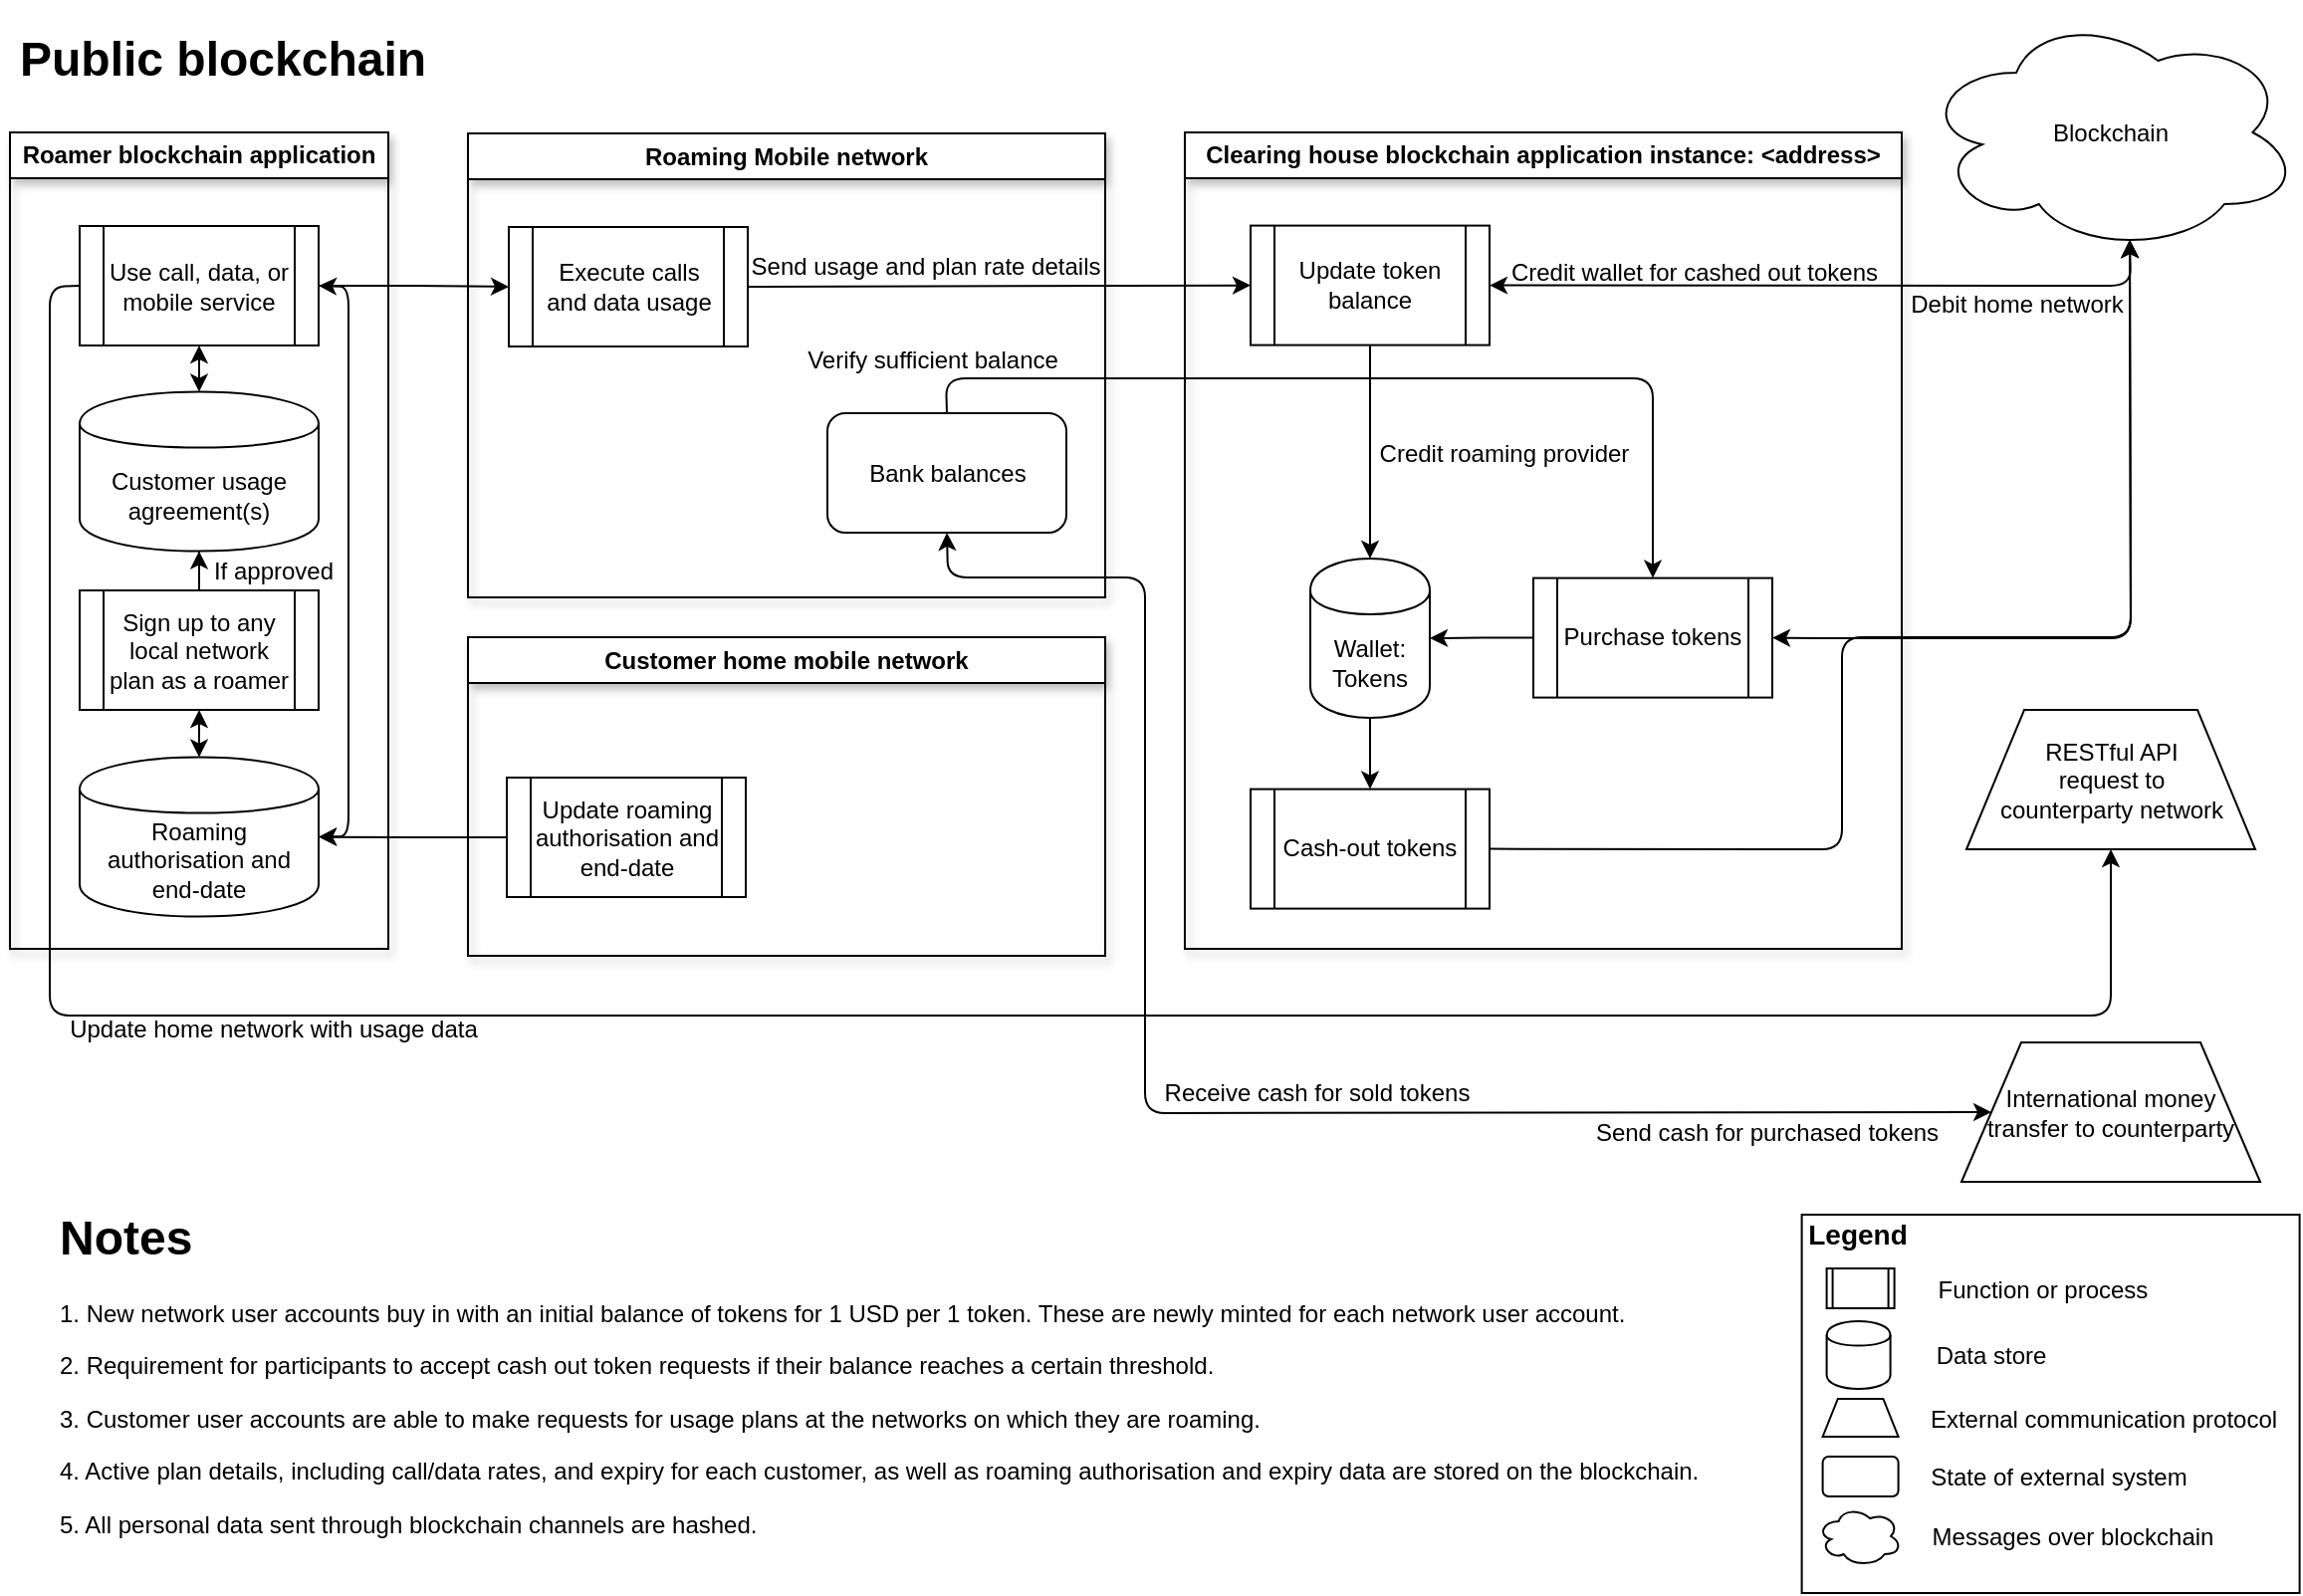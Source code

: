 <mxfile version="10.6.3" type="device"><diagram name="Page-1" id="e7e014a7-5840-1c2e-5031-d8a46d1fe8dd"><mxGraphModel dx="994" dy="427" grid="1" gridSize="10" guides="1" tooltips="1" connect="1" arrows="1" fold="1" page="1" pageScale="1" pageWidth="1169" pageHeight="826" background="#ffffff" math="0" shadow="0"><root><mxCell id="0"/><mxCell id="1" parent="0"/><mxCell id="2" value="Roaming Mobile network" style="swimlane;whiteSpace=wrap;shadow=1;" parent="1" vertex="1"><mxGeometry x="240" y="87" width="320" height="233" as="geometry"/></mxCell><mxCell id="fIN3EfSYG7Mjtm2Q3qXH-115" value="Execute calls and data usage" style="shape=process;whiteSpace=wrap;html=1;backgroundOutline=1;" parent="2" vertex="1"><mxGeometry x="20.5" y="47" width="120" height="60" as="geometry"/></mxCell><mxCell id="fIN3EfSYG7Mjtm2Q3qXH-173" value="Bank balances" style="rounded=1;whiteSpace=wrap;html=1;" parent="2" vertex="1"><mxGeometry x="180.5" y="140.5" width="120" height="60" as="geometry"/></mxCell><mxCell id="Cu_PuP5jn8l2eVvUZVtX-14" value="Verify sufficient balance" style="text;html=1;strokeColor=none;fillColor=none;align=center;verticalAlign=middle;whiteSpace=wrap;rounded=0;" parent="2" vertex="1"><mxGeometry x="147" y="103.5" width="173" height="20" as="geometry"/></mxCell><mxCell id="x-_bz8Xf77ziPbikh2ib-6" value="Customer home mobile network" style="swimlane;whiteSpace=wrap;shadow=1;" vertex="1" parent="1"><mxGeometry x="240" y="340" width="320" height="160" as="geometry"/></mxCell><mxCell id="x-_bz8Xf77ziPbikh2ib-11" value="Update roaming authorisation and end-date" style="shape=process;whiteSpace=wrap;html=1;backgroundOutline=1;" vertex="1" parent="x-_bz8Xf77ziPbikh2ib-6"><mxGeometry x="19.5" y="70.5" width="120" height="60" as="geometry"/></mxCell><mxCell id="3" value="Clearing house blockchain application instance: &lt;address&gt;" style="swimlane;whiteSpace=wrap;shadow=1;" parent="1" vertex="1"><mxGeometry x="600" y="86.5" width="360" height="410" as="geometry"/></mxCell><mxCell id="Cu_PuP5jn8l2eVvUZVtX-3" value="" style="edgeStyle=orthogonalEdgeStyle;rounded=0;orthogonalLoop=1;jettySize=auto;html=1;" parent="3" source="fIN3EfSYG7Mjtm2Q3qXH-87" target="fIN3EfSYG7Mjtm2Q3qXH-170" edge="1"><mxGeometry relative="1" as="geometry"/></mxCell><mxCell id="fIN3EfSYG7Mjtm2Q3qXH-87" value="Wallet:&lt;br&gt;Tokens&lt;br&gt;" style="shape=cylinder;whiteSpace=wrap;html=1;boundedLbl=1;backgroundOutline=1;" parent="3" vertex="1"><mxGeometry x="63" y="214" width="60" height="80" as="geometry"/></mxCell><mxCell id="fIN3EfSYG7Mjtm2Q3qXH-122" value="" style="edgeStyle=orthogonalEdgeStyle;rounded=0;orthogonalLoop=1;jettySize=auto;html=1;" parent="3" source="fIN3EfSYG7Mjtm2Q3qXH-95" target="fIN3EfSYG7Mjtm2Q3qXH-87" edge="1"><mxGeometry relative="1" as="geometry"/></mxCell><mxCell id="fIN3EfSYG7Mjtm2Q3qXH-95" value="Update token balance&lt;br&gt;" style="shape=process;whiteSpace=wrap;html=1;backgroundOutline=1;" parent="3" vertex="1"><mxGeometry x="33" y="46.8" width="120" height="60" as="geometry"/></mxCell><mxCell id="fIN3EfSYG7Mjtm2Q3qXH-132" value="Credit roaming provider" style="text;html=1;strokeColor=none;fillColor=none;align=center;verticalAlign=middle;whiteSpace=wrap;rounded=0;" parent="3" vertex="1"><mxGeometry x="93" y="151" width="135" height="20" as="geometry"/></mxCell><mxCell id="fIN3EfSYG7Mjtm2Q3qXH-144" value="Credit wallet for cashed out tokens" style="text;html=1;strokeColor=none;fillColor=none;align=center;verticalAlign=middle;whiteSpace=wrap;rounded=0;" parent="3" vertex="1"><mxGeometry x="151" y="64" width="210" height="13" as="geometry"/></mxCell><mxCell id="fIN3EfSYG7Mjtm2Q3qXH-167" value="" style="edgeStyle=orthogonalEdgeStyle;rounded=0;orthogonalLoop=1;jettySize=auto;html=1;" parent="3" source="fIN3EfSYG7Mjtm2Q3qXH-166" target="fIN3EfSYG7Mjtm2Q3qXH-87" edge="1"><mxGeometry relative="1" as="geometry"/></mxCell><mxCell id="fIN3EfSYG7Mjtm2Q3qXH-166" value="Purchase tokens&lt;br&gt;" style="shape=process;whiteSpace=wrap;html=1;backgroundOutline=1;" parent="3" vertex="1"><mxGeometry x="175" y="223.8" width="120" height="60" as="geometry"/></mxCell><mxCell id="fIN3EfSYG7Mjtm2Q3qXH-170" value="Cash-out tokens&lt;br&gt;" style="shape=process;whiteSpace=wrap;html=1;backgroundOutline=1;" parent="3" vertex="1"><mxGeometry x="33" y="329.8" width="120" height="60" as="geometry"/></mxCell><mxCell id="fIN3EfSYG7Mjtm2Q3qXH-61" value="&lt;h1&gt;Notes&lt;/h1&gt;&lt;p&gt;1. New network user accounts buy in with an initial balance of tokens for 1 USD per 1 token. These are newly minted for each network user account.&lt;/p&gt;&lt;p&gt;2. Requirement for participants to accept cash out token requests if their balance reaches a certain threshold.&lt;/p&gt;&lt;p&gt;3. Customer user accounts are able to make requests for usage plans at the networks on which they are roaming.&lt;/p&gt;&lt;p&gt;4. Active plan details, including call/data rates, and expiry for each customer, as well as roaming authorisation and expiry data are stored on the blockchain.&lt;/p&gt;&lt;p&gt;5. All personal data sent through blockchain channels are hashed.&lt;/p&gt;" style="text;html=1;strokeColor=none;fillColor=none;spacing=5;spacingTop=-20;whiteSpace=wrap;overflow=hidden;rounded=0;" parent="1" vertex="1"><mxGeometry x="30" y="622" width="870" height="189" as="geometry"/></mxCell><mxCell id="fIN3EfSYG7Mjtm2Q3qXH-74" value="Blockchain&lt;br&gt;" style="ellipse;shape=cloud;whiteSpace=wrap;html=1;" parent="1" vertex="1"><mxGeometry x="970" y="26.5" width="190" height="120" as="geometry"/></mxCell><mxCell id="fIN3EfSYG7Mjtm2Q3qXH-177" value="" style="endArrow=classic;startArrow=classic;html=1;exitX=1;exitY=0.5;exitDx=0;exitDy=0;entryX=0.55;entryY=0.95;entryDx=0;entryDy=0;entryPerimeter=0;" parent="1" source="fIN3EfSYG7Mjtm2Q3qXH-166" target="fIN3EfSYG7Mjtm2Q3qXH-74" edge="1"><mxGeometry width="50" height="50" relative="1" as="geometry"><mxPoint x="383" y="456.5" as="sourcePoint"/><mxPoint x="530" y="206.5" as="targetPoint"/><Array as="points"><mxPoint x="930" y="340.5"/><mxPoint x="1075" y="340.5"/></Array></mxGeometry></mxCell><mxCell id="fIN3EfSYG7Mjtm2Q3qXH-183" value="" style="endArrow=classic;html=1;exitX=0.5;exitY=0;exitDx=0;exitDy=0;entryX=0.5;entryY=0;entryDx=0;entryDy=0;" parent="1" source="fIN3EfSYG7Mjtm2Q3qXH-173" target="fIN3EfSYG7Mjtm2Q3qXH-166" edge="1"><mxGeometry width="50" height="50" relative="1" as="geometry"><mxPoint x="220" y="826.5" as="sourcePoint"/><mxPoint x="270" y="776.5" as="targetPoint"/><Array as="points"><mxPoint x="480" y="210"/><mxPoint x="835" y="210"/></Array></mxGeometry></mxCell><mxCell id="fIN3EfSYG7Mjtm2Q3qXH-184" value="&lt;h1&gt;Public blockchain&lt;/h1&gt;" style="text;html=1;strokeColor=none;fillColor=none;spacing=5;spacingTop=-20;whiteSpace=wrap;overflow=hidden;rounded=0;" parent="1" vertex="1"><mxGeometry x="10" y="30" width="520" height="33" as="geometry"/></mxCell><mxCell id="VaGMhw3e7B8j_ls9pX9n-3" value="RESTful API &lt;br&gt;request to&lt;br&gt;counterparty network&lt;br&gt;" style="shape=trapezoid;perimeter=trapezoidPerimeter;whiteSpace=wrap;html=1;" parent="1" vertex="1"><mxGeometry x="992.5" y="376.5" width="145" height="70" as="geometry"/></mxCell><mxCell id="Cu_PuP5jn8l2eVvUZVtX-4" value="" style="endArrow=classic;startArrow=classic;html=1;entryX=1;entryY=0.5;entryDx=0;entryDy=0;exitX=0.55;exitY=0.95;exitDx=0;exitDy=0;exitPerimeter=0;" parent="1" source="fIN3EfSYG7Mjtm2Q3qXH-74" target="fIN3EfSYG7Mjtm2Q3qXH-95" edge="1"><mxGeometry width="50" height="50" relative="1" as="geometry"><mxPoint x="470" y="426.5" as="sourcePoint"/><mxPoint x="470" y="389.5" as="targetPoint"/><Array as="points"><mxPoint x="1075" y="163.5"/></Array></mxGeometry></mxCell><mxCell id="Cu_PuP5jn8l2eVvUZVtX-6" value="" style="endArrow=classic;html=1;exitX=1;exitY=0.5;exitDx=0;exitDy=0;entryX=0.55;entryY=0.95;entryDx=0;entryDy=0;entryPerimeter=0;" parent="1" source="fIN3EfSYG7Mjtm2Q3qXH-170" target="fIN3EfSYG7Mjtm2Q3qXH-74" edge="1"><mxGeometry width="50" height="50" relative="1" as="geometry"><mxPoint x="805" y="576.5" as="sourcePoint"/><mxPoint x="855" y="526.5" as="targetPoint"/><Array as="points"><mxPoint x="930" y="446.5"/><mxPoint x="930" y="340"/><mxPoint x="1075" y="340"/></Array></mxGeometry></mxCell><mxCell id="Cu_PuP5jn8l2eVvUZVtX-7" value="International money transfer to counterparty&lt;br&gt;" style="shape=trapezoid;perimeter=trapezoidPerimeter;whiteSpace=wrap;html=1;" parent="1" vertex="1"><mxGeometry x="990" y="543.5" width="150" height="70" as="geometry"/></mxCell><mxCell id="Cu_PuP5jn8l2eVvUZVtX-8" value="" style="endArrow=classic;startArrow=classic;html=1;entryX=0.5;entryY=1;entryDx=0;entryDy=0;exitX=0;exitY=0.5;exitDx=0;exitDy=0;" parent="1" source="Cu_PuP5jn8l2eVvUZVtX-7" target="fIN3EfSYG7Mjtm2Q3qXH-173" edge="1"><mxGeometry width="50" height="50" relative="1" as="geometry"><mxPoint x="210" y="893.5" as="sourcePoint"/><mxPoint x="260" y="843.5" as="targetPoint"/><Array as="points"><mxPoint x="580" y="579"/><mxPoint x="580" y="310"/><mxPoint x="481" y="310"/></Array></mxGeometry></mxCell><mxCell id="Cu_PuP5jn8l2eVvUZVtX-10" value="Receive cash for sold tokens" style="text;html=1;strokeColor=none;fillColor=none;align=center;verticalAlign=middle;whiteSpace=wrap;rounded=0;" parent="1" vertex="1"><mxGeometry x="580" y="558.7" width="173" height="20" as="geometry"/></mxCell><mxCell id="Cu_PuP5jn8l2eVvUZVtX-12" value="Send cash for purchased tokens" style="text;html=1;strokeColor=none;fillColor=none;align=center;verticalAlign=middle;whiteSpace=wrap;rounded=0;" parent="1" vertex="1"><mxGeometry x="799.5" y="578.5" width="185" height="20" as="geometry"/></mxCell><mxCell id="Cu_PuP5jn8l2eVvUZVtX-13" value="Debit home network" style="text;html=1;strokeColor=none;fillColor=none;align=center;verticalAlign=middle;whiteSpace=wrap;rounded=0;" parent="1" vertex="1"><mxGeometry x="950" y="164" width="136" height="18" as="geometry"/></mxCell><mxCell id="GHwUc1MchT_sMTaB6mju-3" value="Send usage and plan rate details" style="text;html=1;strokeColor=none;fillColor=none;align=center;verticalAlign=middle;whiteSpace=wrap;rounded=0;" parent="1" vertex="1"><mxGeometry x="379.5" y="143.5" width="180" height="20" as="geometry"/></mxCell><mxCell id="GHwUc1MchT_sMTaB6mju-25" value="Roamer blockchain application" style="swimlane;whiteSpace=wrap;shadow=1;" parent="1" vertex="1"><mxGeometry x="10" y="86.5" width="190" height="410" as="geometry"/></mxCell><mxCell id="GHwUc1MchT_sMTaB6mju-43" value="" style="edgeStyle=orthogonalEdgeStyle;rounded=0;orthogonalLoop=1;jettySize=auto;html=1;entryX=0.5;entryY=1;entryDx=0;entryDy=0;" parent="GHwUc1MchT_sMTaB6mju-25" source="GHwUc1MchT_sMTaB6mju-37" target="9nRFV0_HqX6NjHfg289a-7" edge="1"><mxGeometry relative="1" as="geometry"><mxPoint x="95" y="195.5" as="targetPoint"/></mxGeometry></mxCell><mxCell id="GHwUc1MchT_sMTaB6mju-37" value="Sign up to any local network plan as a roamer" style="shape=process;whiteSpace=wrap;html=1;backgroundOutline=1;" parent="GHwUc1MchT_sMTaB6mju-25" vertex="1"><mxGeometry x="35" y="230" width="120" height="60" as="geometry"/></mxCell><mxCell id="GHwUc1MchT_sMTaB6mju-38" value="Use call, data, or mobile service" style="shape=process;whiteSpace=wrap;html=1;backgroundOutline=1;" parent="GHwUc1MchT_sMTaB6mju-25" vertex="1"><mxGeometry x="35" y="47" width="120" height="60" as="geometry"/></mxCell><mxCell id="fIN3EfSYG7Mjtm2Q3qXH-97" value="If approved" style="text;html=1;strokeColor=none;fillColor=none;align=center;verticalAlign=middle;whiteSpace=wrap;rounded=0;" parent="GHwUc1MchT_sMTaB6mju-25" vertex="1"><mxGeometry x="95" y="210.5" width="75" height="20" as="geometry"/></mxCell><mxCell id="9nRFV0_HqX6NjHfg289a-7" value="Customer usage agreement(s)" style="shape=cylinder;whiteSpace=wrap;html=1;boundedLbl=1;backgroundOutline=1;" parent="GHwUc1MchT_sMTaB6mju-25" vertex="1"><mxGeometry x="35" y="130.3" width="120" height="80" as="geometry"/></mxCell><mxCell id="9nRFV0_HqX6NjHfg289a-11" value="" style="endArrow=classic;startArrow=classic;html=1;entryX=0.5;entryY=1;entryDx=0;entryDy=0;exitX=0.5;exitY=0;exitDx=0;exitDy=0;" parent="GHwUc1MchT_sMTaB6mju-25" source="9nRFV0_HqX6NjHfg289a-7" target="GHwUc1MchT_sMTaB6mju-38" edge="1"><mxGeometry width="50" height="50" relative="1" as="geometry"><mxPoint x="82.5" y="394" as="sourcePoint"/><mxPoint x="132.5" y="344" as="targetPoint"/></mxGeometry></mxCell><mxCell id="x-_bz8Xf77ziPbikh2ib-3" value="Roaming authorisation and end-date" style="shape=cylinder;whiteSpace=wrap;html=1;boundedLbl=1;backgroundOutline=1;" vertex="1" parent="GHwUc1MchT_sMTaB6mju-25"><mxGeometry x="35" y="313.8" width="120" height="80" as="geometry"/></mxCell><mxCell id="x-_bz8Xf77ziPbikh2ib-4" value="" style="endArrow=classic;startArrow=classic;html=1;entryX=0.5;entryY=1;entryDx=0;entryDy=0;exitX=0.5;exitY=0;exitDx=0;exitDy=0;" edge="1" parent="GHwUc1MchT_sMTaB6mju-25" source="x-_bz8Xf77ziPbikh2ib-3" target="GHwUc1MchT_sMTaB6mju-37"><mxGeometry width="50" height="50" relative="1" as="geometry"><mxPoint x="140" y="303.5" as="sourcePoint"/><mxPoint x="145" y="467" as="targetPoint"/></mxGeometry></mxCell><mxCell id="x-_bz8Xf77ziPbikh2ib-16" value="" style="endArrow=classic;startArrow=classic;html=1;entryX=1;entryY=0.5;entryDx=0;entryDy=0;exitX=1;exitY=0.5;exitDx=0;exitDy=0;" edge="1" parent="GHwUc1MchT_sMTaB6mju-25" source="GHwUc1MchT_sMTaB6mju-38" target="x-_bz8Xf77ziPbikh2ib-3"><mxGeometry width="50" height="50" relative="1" as="geometry"><mxPoint y="803.5" as="sourcePoint"/><mxPoint x="50" y="753.5" as="targetPoint"/><Array as="points"><mxPoint x="170" y="77.5"/><mxPoint x="170" y="353.5"/></Array></mxGeometry></mxCell><mxCell id="GHwUc1MchT_sMTaB6mju-41" value="" style="edgeStyle=orthogonalEdgeStyle;rounded=0;orthogonalLoop=1;jettySize=auto;html=1;" parent="1" source="GHwUc1MchT_sMTaB6mju-38" target="fIN3EfSYG7Mjtm2Q3qXH-115" edge="1"><mxGeometry relative="1" as="geometry"/></mxCell><mxCell id="GHwUc1MchT_sMTaB6mju-47" value="" style="endArrow=classic;html=1;exitX=1;exitY=0.5;exitDx=0;exitDy=0;entryX=0;entryY=0.5;entryDx=0;entryDy=0;" parent="1" source="fIN3EfSYG7Mjtm2Q3qXH-115" target="fIN3EfSYG7Mjtm2Q3qXH-95" edge="1"><mxGeometry width="50" height="50" relative="1" as="geometry"><mxPoint x="620" y="257" as="sourcePoint"/><mxPoint x="670" y="207" as="targetPoint"/></mxGeometry></mxCell><mxCell id="57OSK6ttXXaT_y-lv9Ux-19" value="" style="rounded=0;whiteSpace=wrap;html=1;" parent="1" vertex="1"><mxGeometry x="909.8" y="630" width="250" height="190" as="geometry"/></mxCell><mxCell id="57OSK6ttXXaT_y-lv9Ux-20" value="&lt;b&gt;&lt;font style=&quot;font-size: 14px&quot;&gt;Legend&lt;/font&gt;&lt;/b&gt;" style="text;html=1;strokeColor=none;fillColor=none;align=center;verticalAlign=middle;whiteSpace=wrap;rounded=0;" parent="1" vertex="1"><mxGeometry x="917.8" y="630" width="40" height="20" as="geometry"/></mxCell><mxCell id="57OSK6ttXXaT_y-lv9Ux-21" value="" style="shape=process;whiteSpace=wrap;html=1;backgroundOutline=1;" parent="1" vertex="1"><mxGeometry x="922.3" y="657" width="34" height="20" as="geometry"/></mxCell><mxCell id="57OSK6ttXXaT_y-lv9Ux-22" value="" style="shape=cylinder;whiteSpace=wrap;html=1;boundedLbl=1;backgroundOutline=1;" parent="1" vertex="1"><mxGeometry x="922.3" y="683.5" width="32" height="34" as="geometry"/></mxCell><mxCell id="57OSK6ttXXaT_y-lv9Ux-23" value="" style="shape=trapezoid;perimeter=trapezoidPerimeter;whiteSpace=wrap;html=1;" parent="1" vertex="1"><mxGeometry x="920.3" y="722.5" width="38" height="19" as="geometry"/></mxCell><mxCell id="57OSK6ttXXaT_y-lv9Ux-24" value="" style="rounded=1;whiteSpace=wrap;html=1;" parent="1" vertex="1"><mxGeometry x="920.3" y="751.5" width="38" height="20" as="geometry"/></mxCell><mxCell id="57OSK6ttXXaT_y-lv9Ux-25" value="Function or process" style="text;html=1;strokeColor=none;fillColor=none;align=center;verticalAlign=middle;whiteSpace=wrap;rounded=0;" parent="1" vertex="1"><mxGeometry x="971.8" y="657.5" width="118" height="20" as="geometry"/></mxCell><mxCell id="57OSK6ttXXaT_y-lv9Ux-26" value="State of external system" style="text;html=1;strokeColor=none;fillColor=none;align=center;verticalAlign=middle;whiteSpace=wrap;rounded=0;" parent="1" vertex="1"><mxGeometry x="969.8" y="751.5" width="138" height="20" as="geometry"/></mxCell><mxCell id="57OSK6ttXXaT_y-lv9Ux-27" value="Data store" style="text;html=1;strokeColor=none;fillColor=none;align=center;verticalAlign=middle;whiteSpace=wrap;rounded=0;" parent="1" vertex="1"><mxGeometry x="970.8" y="691" width="68" height="20" as="geometry"/></mxCell><mxCell id="57OSK6ttXXaT_y-lv9Ux-28" value="External communication protocol" style="text;html=1;strokeColor=none;fillColor=none;align=center;verticalAlign=middle;whiteSpace=wrap;rounded=0;" parent="1" vertex="1"><mxGeometry x="970.8" y="722.5" width="181" height="20" as="geometry"/></mxCell><mxCell id="57OSK6ttXXaT_y-lv9Ux-29" value="" style="ellipse;shape=cloud;whiteSpace=wrap;html=1;" parent="1" vertex="1"><mxGeometry x="917.8" y="776.5" width="42" height="30" as="geometry"/></mxCell><mxCell id="57OSK6ttXXaT_y-lv9Ux-30" value="Messages over blockchain" style="text;html=1;strokeColor=none;fillColor=none;align=center;verticalAlign=middle;whiteSpace=wrap;rounded=0;" parent="1" vertex="1"><mxGeometry x="971.8" y="782" width="148" height="20" as="geometry"/></mxCell><mxCell id="9nRFV0_HqX6NjHfg289a-5" value="Update home network with usage data" style="text;html=1;strokeColor=none;fillColor=none;align=center;verticalAlign=middle;whiteSpace=wrap;rounded=0;" parent="1" vertex="1"><mxGeometry x="35" y="527" width="215" height="20" as="geometry"/></mxCell><mxCell id="x-_bz8Xf77ziPbikh2ib-12" value="" style="edgeStyle=orthogonalEdgeStyle;rounded=0;orthogonalLoop=1;jettySize=auto;html=1;entryX=1;entryY=0.5;entryDx=0;entryDy=0;" edge="1" parent="1" source="x-_bz8Xf77ziPbikh2ib-11" target="x-_bz8Xf77ziPbikh2ib-3"><mxGeometry relative="1" as="geometry"/></mxCell><mxCell id="x-_bz8Xf77ziPbikh2ib-14" value="" style="endArrow=classic;html=1;exitX=0;exitY=0.5;exitDx=0;exitDy=0;entryX=0.5;entryY=1;entryDx=0;entryDy=0;" edge="1" parent="1" source="GHwUc1MchT_sMTaB6mju-38" target="VaGMhw3e7B8j_ls9pX9n-3"><mxGeometry width="50" height="50" relative="1" as="geometry"><mxPoint x="350" y="598.5" as="sourcePoint"/><mxPoint x="400" y="548.5" as="targetPoint"/><Array as="points"><mxPoint x="30" y="164"/><mxPoint x="30" y="530"/><mxPoint x="1065" y="530"/></Array></mxGeometry></mxCell></root></mxGraphModel></diagram></mxfile>